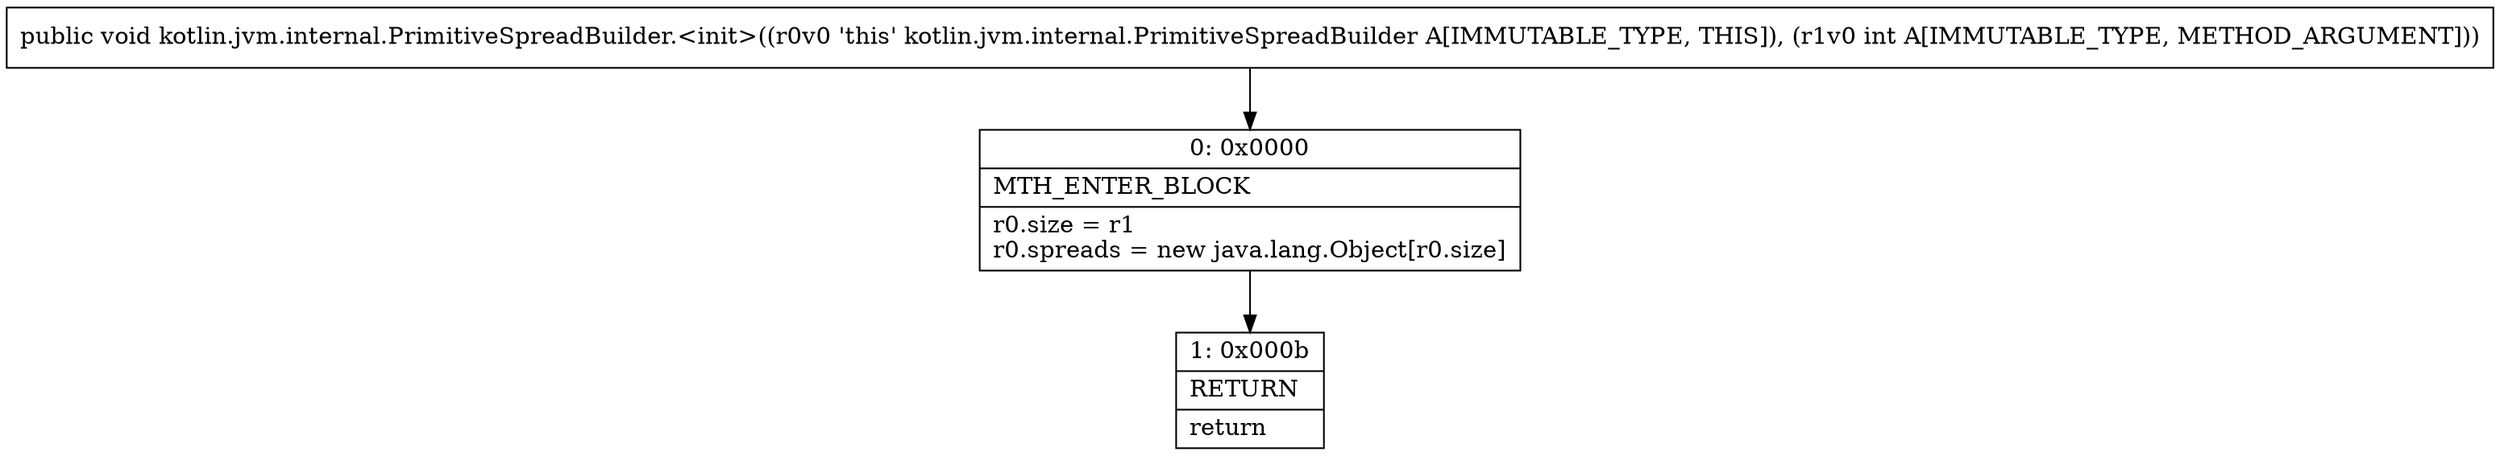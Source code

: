 digraph "CFG forkotlin.jvm.internal.PrimitiveSpreadBuilder.\<init\>(I)V" {
Node_0 [shape=record,label="{0\:\ 0x0000|MTH_ENTER_BLOCK\l|r0.size = r1\lr0.spreads = new java.lang.Object[r0.size]\l}"];
Node_1 [shape=record,label="{1\:\ 0x000b|RETURN\l|return\l}"];
MethodNode[shape=record,label="{public void kotlin.jvm.internal.PrimitiveSpreadBuilder.\<init\>((r0v0 'this' kotlin.jvm.internal.PrimitiveSpreadBuilder A[IMMUTABLE_TYPE, THIS]), (r1v0 int A[IMMUTABLE_TYPE, METHOD_ARGUMENT])) }"];
MethodNode -> Node_0;
Node_0 -> Node_1;
}

